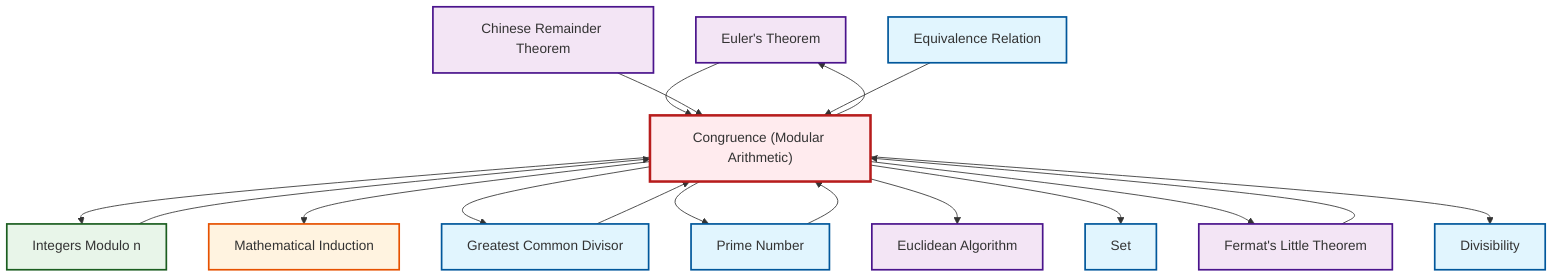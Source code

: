 graph TD
    classDef definition fill:#e1f5fe,stroke:#01579b,stroke-width:2px
    classDef theorem fill:#f3e5f5,stroke:#4a148c,stroke-width:2px
    classDef axiom fill:#fff3e0,stroke:#e65100,stroke-width:2px
    classDef example fill:#e8f5e9,stroke:#1b5e20,stroke-width:2px
    classDef current fill:#ffebee,stroke:#b71c1c,stroke-width:3px
    thm-euler["Euler's Theorem"]:::theorem
    def-congruence["Congruence (Modular Arithmetic)"]:::definition
    thm-chinese-remainder["Chinese Remainder Theorem"]:::theorem
    ax-induction["Mathematical Induction"]:::axiom
    def-prime["Prime Number"]:::definition
    thm-fermat-little["Fermat's Little Theorem"]:::theorem
    def-gcd["Greatest Common Divisor"]:::definition
    def-divisibility["Divisibility"]:::definition
    def-set["Set"]:::definition
    thm-euclidean-algorithm["Euclidean Algorithm"]:::theorem
    def-equivalence-relation["Equivalence Relation"]:::definition
    ex-quotient-integers-mod-n["Integers Modulo n"]:::example
    def-congruence --> ex-quotient-integers-mod-n
    def-congruence --> ax-induction
    def-congruence --> def-gcd
    def-congruence --> def-prime
    def-congruence --> thm-euclidean-algorithm
    def-congruence --> def-set
    thm-euler --> def-congruence
    ex-quotient-integers-mod-n --> def-congruence
    def-prime --> def-congruence
    thm-chinese-remainder --> def-congruence
    def-congruence --> thm-euler
    def-congruence --> thm-fermat-little
    def-congruence --> def-divisibility
    def-equivalence-relation --> def-congruence
    def-gcd --> def-congruence
    thm-fermat-little --> def-congruence
    class def-congruence current